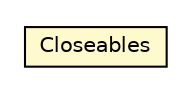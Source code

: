 #!/usr/local/bin/dot
#
# Class diagram 
# Generated by UMLGraph version R5_6-24-gf6e263 (http://www.umlgraph.org/)
#

digraph G {
	edge [fontname="Helvetica",fontsize=10,labelfontname="Helvetica",labelfontsize=10];
	node [fontname="Helvetica",fontsize=10,shape=plaintext];
	nodesep=0.25;
	ranksep=0.5;
	// org.qiweb.util.Closeables
	c7824 [label=<<table title="org.qiweb.util.Closeables" border="0" cellborder="1" cellspacing="0" cellpadding="2" port="p" bgcolor="lemonChiffon" href="./Closeables.html">
		<tr><td><table border="0" cellspacing="0" cellpadding="1">
<tr><td align="center" balign="center"> Closeables </td></tr>
		</table></td></tr>
		</table>>, URL="./Closeables.html", fontname="Helvetica", fontcolor="black", fontsize=10.0];
}


